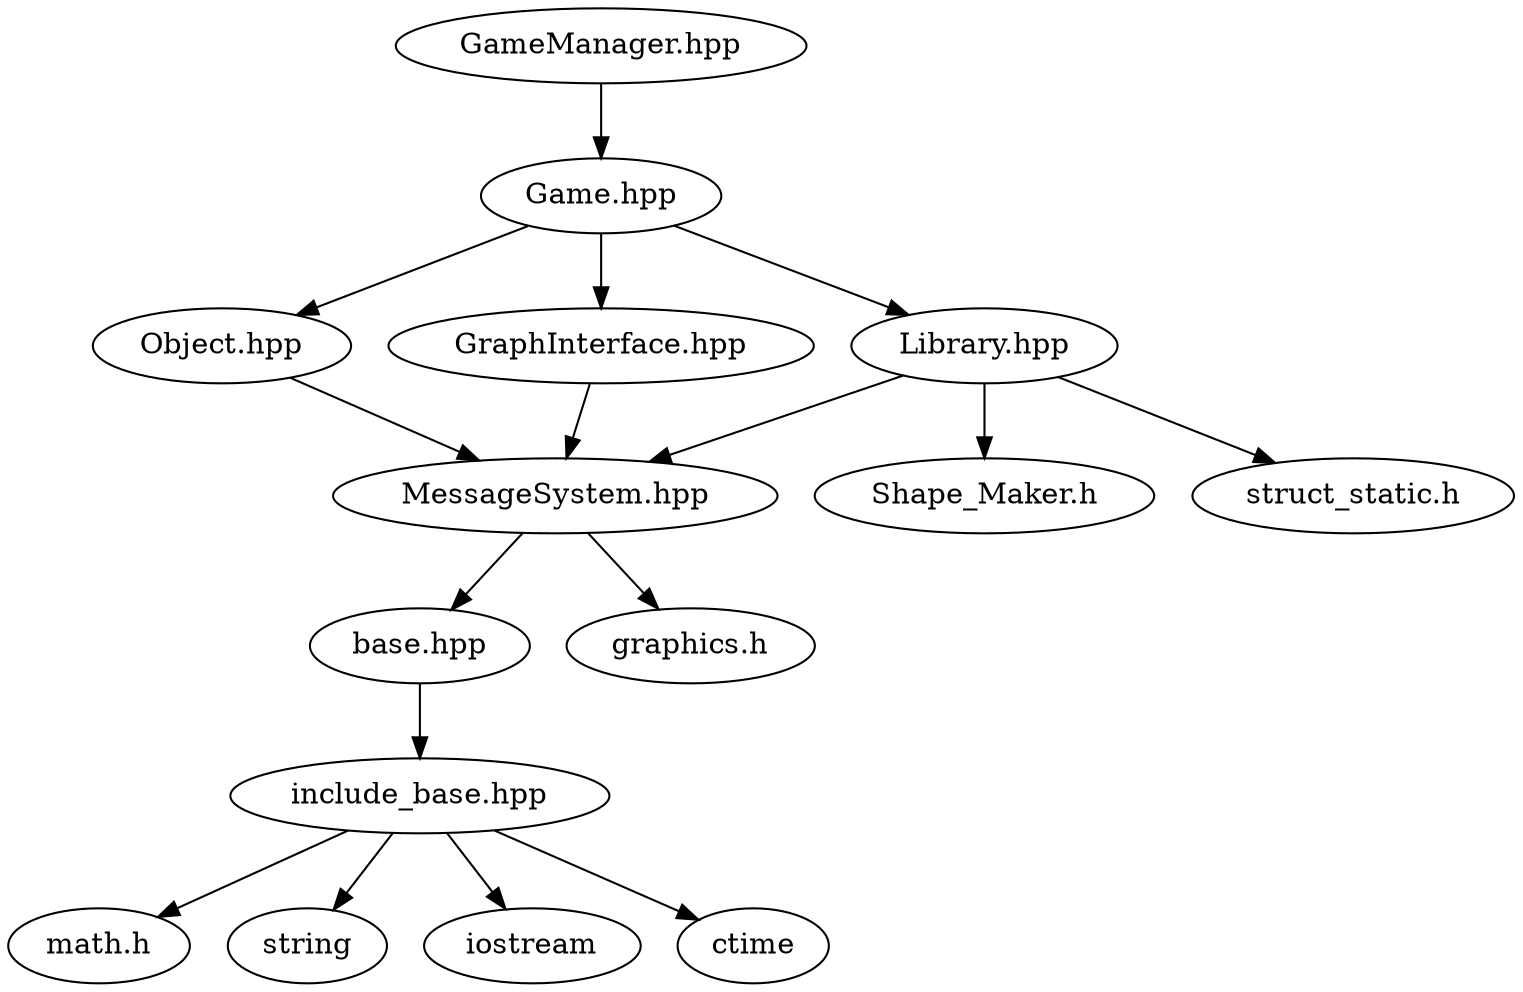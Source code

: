 digraph G {
    "base.hpp" -> "include_base.hpp";
    "include_base.hpp" -> "math.h";
    "include_base.hpp" -> "string";
    "include_base.hpp" -> "iostream";
    "include_base.hpp" -> "ctime";
    "Object.hpp" -> "MessageSystem.hpp";
    "Game.hpp" -> "Library.hpp";
    "Game.hpp" -> "Object.hpp";
    "Game.hpp" -> "GraphInterface.hpp";
    "GameManager.hpp" -> "Game.hpp";
    "GraphInterface.hpp" -> "MessageSystem.hpp";
    "Library.hpp" -> "MessageSystem.hpp";
    "Library.hpp" -> "Shape_Maker.h";
    "Library.hpp" -> "struct_static.h";
    "MessageSystem.hpp" -> "base.hpp";
    "MessageSystem.hpp" -> "graphics.h";
}
